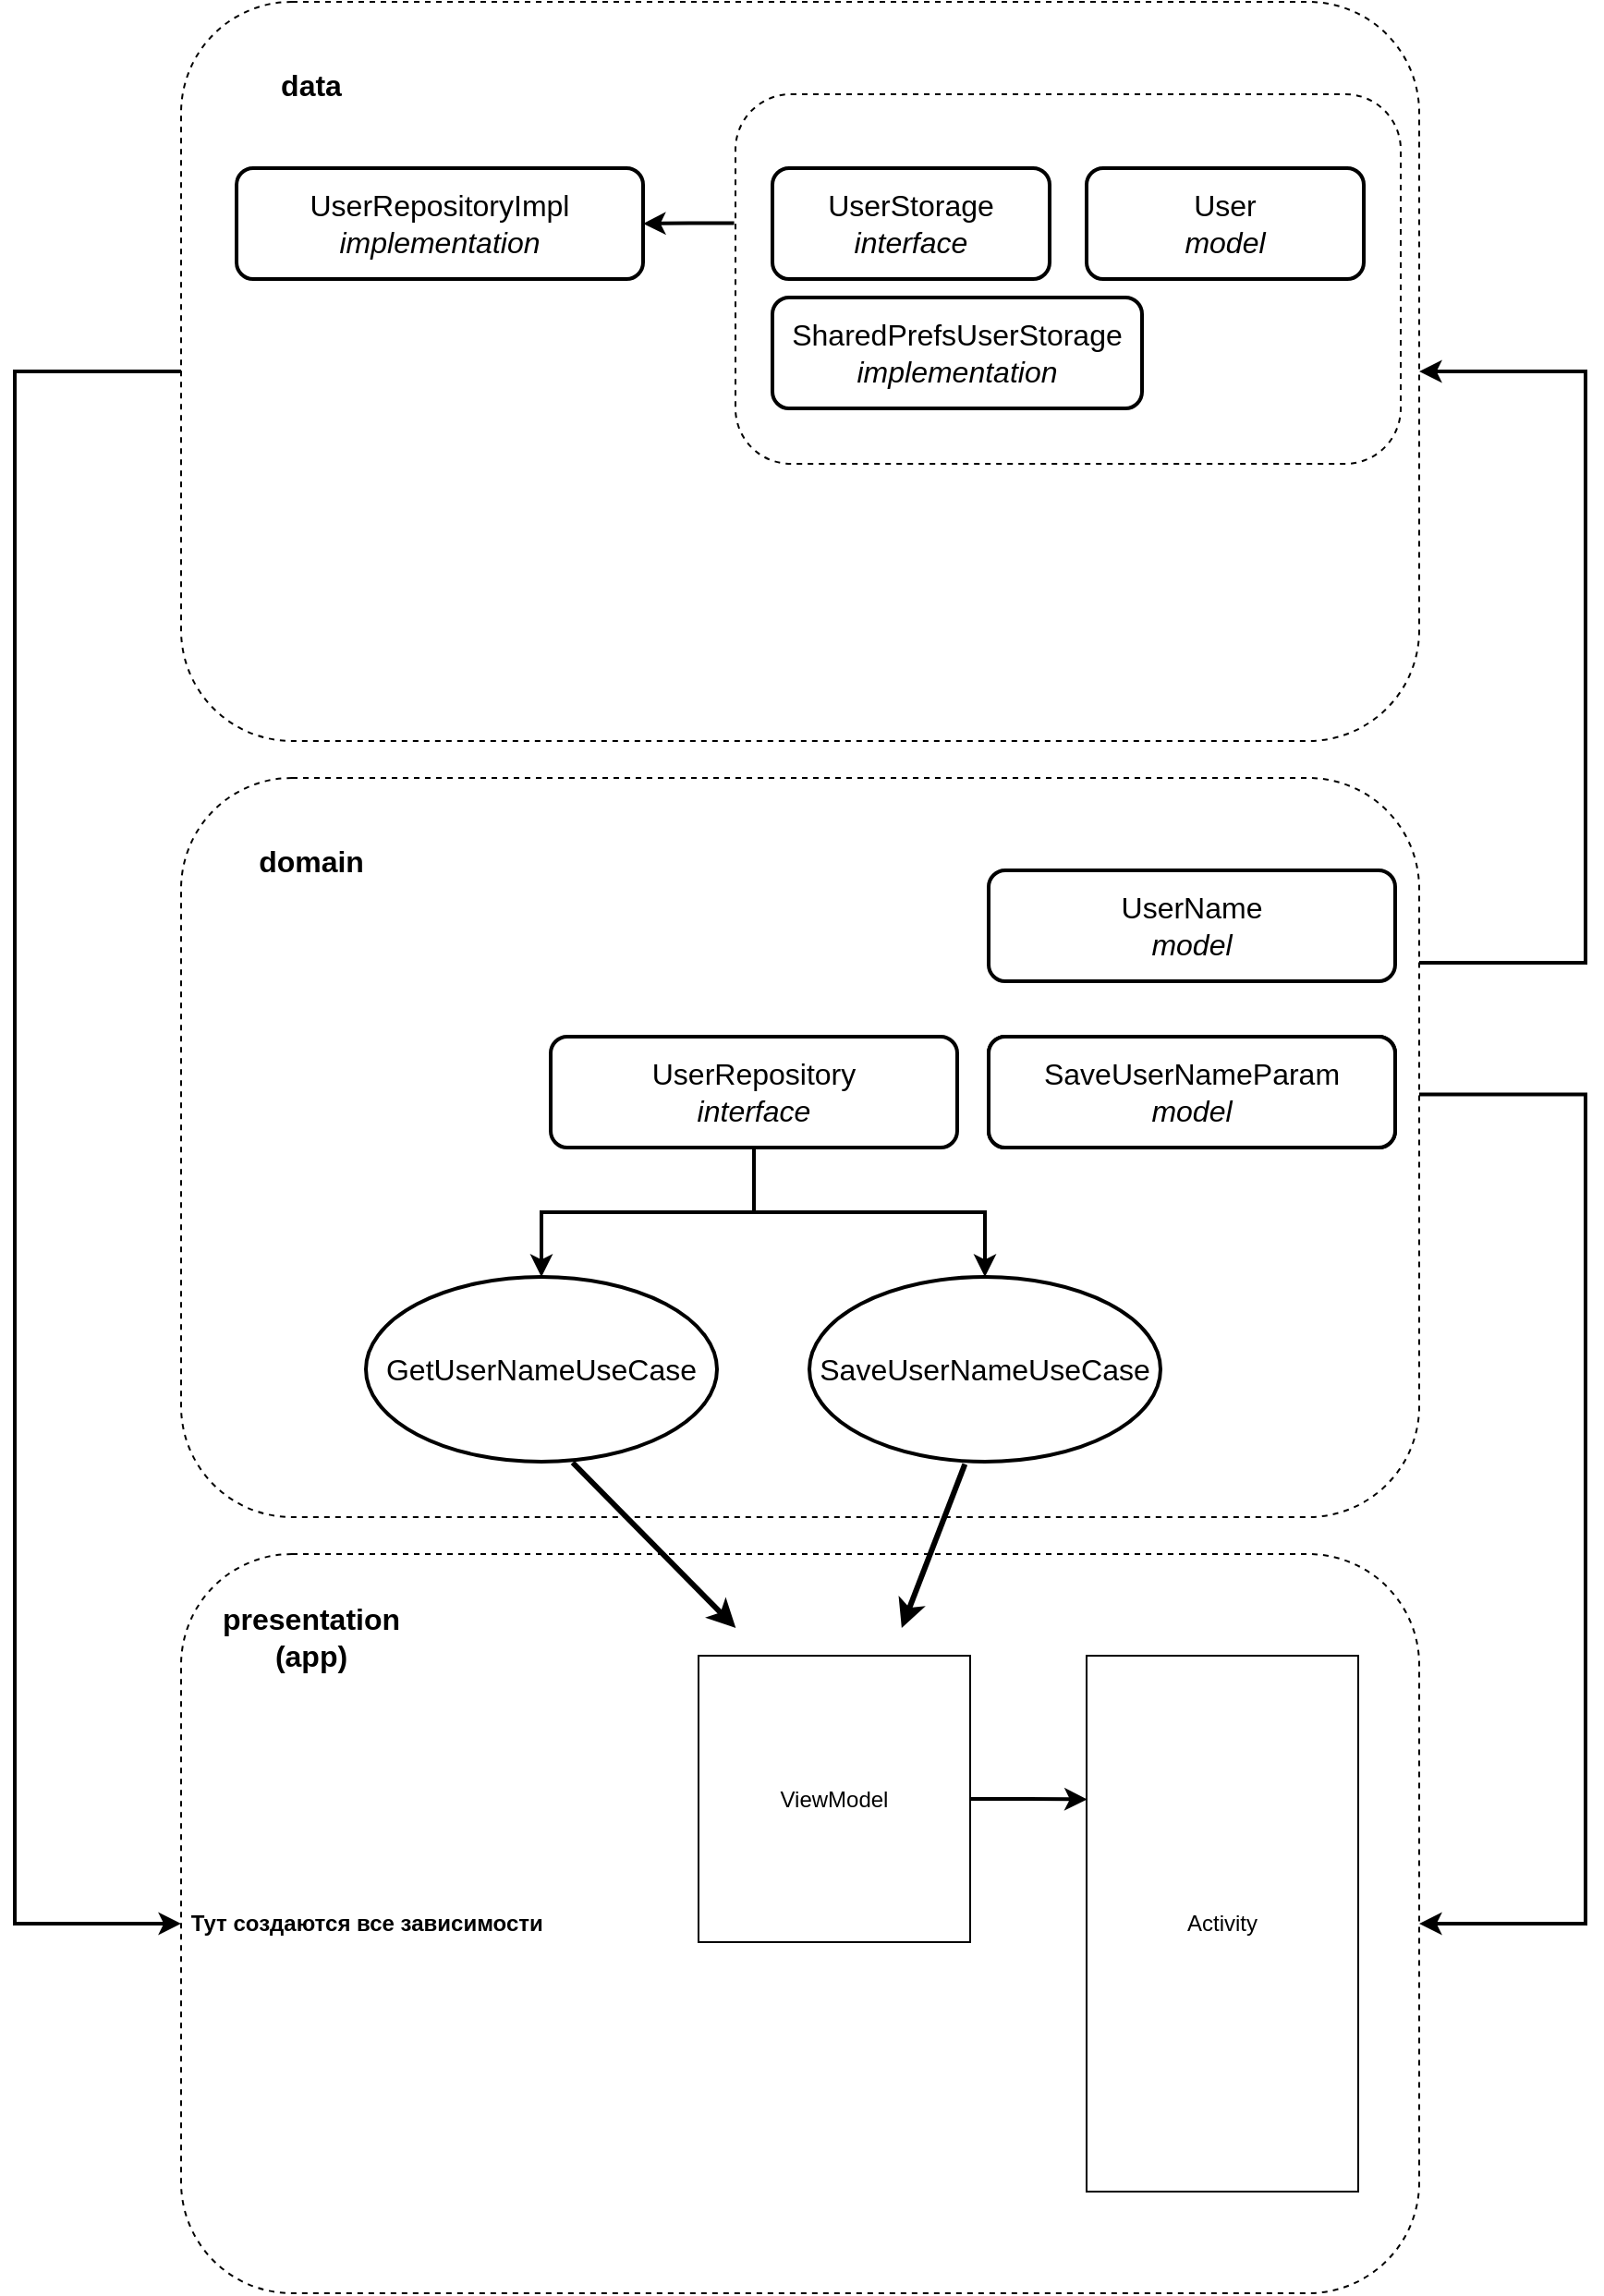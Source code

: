 <mxfile version="20.6.0" type="github">
  <diagram id="3ymdm0bdaS3iQ2bnqJNy" name="Страница 1">
    <mxGraphModel dx="2188" dy="1999" grid="1" gridSize="10" guides="1" tooltips="1" connect="1" arrows="1" fold="1" page="1" pageScale="1" pageWidth="1169" pageHeight="827" math="0" shadow="0">
      <root>
        <mxCell id="0" />
        <mxCell id="1" parent="0" />
        <mxCell id="kIWKygaEWFZ7NyPAExcV-22" value="" style="group" vertex="1" connectable="0" parent="1">
          <mxGeometry x="250" y="380" width="670" height="400" as="geometry" />
        </mxCell>
        <mxCell id="kIWKygaEWFZ7NyPAExcV-2" value="&lt;b&gt;&lt;span style=&quot;white-space: pre;&quot;&gt;	&lt;/span&gt;Тут создаются все зависимости&lt;/b&gt;" style="rounded=1;whiteSpace=wrap;html=1;dashed=1;align=left;" vertex="1" parent="kIWKygaEWFZ7NyPAExcV-22">
          <mxGeometry width="670" height="400" as="geometry" />
        </mxCell>
        <mxCell id="kIWKygaEWFZ7NyPAExcV-3" value="Activity" style="rounded=0;whiteSpace=wrap;html=1;" vertex="1" parent="kIWKygaEWFZ7NyPAExcV-22">
          <mxGeometry x="490" y="55" width="147" height="290" as="geometry" />
        </mxCell>
        <mxCell id="kIWKygaEWFZ7NyPAExcV-4" value="&lt;span style=&quot;font-size: 16px;&quot;&gt;presentation&lt;br style=&quot;font-size: 16px;&quot;&gt;(app)&lt;/span&gt;" style="text;html=1;resizable=0;autosize=1;align=center;verticalAlign=middle;points=[];fillColor=none;strokeColor=none;rounded=0;strokeWidth=2;fontSize=16;fontStyle=1" vertex="1" parent="kIWKygaEWFZ7NyPAExcV-22">
          <mxGeometry x="10" y="20" width="120" height="50" as="geometry" />
        </mxCell>
        <mxCell id="kIWKygaEWFZ7NyPAExcV-60" style="edgeStyle=orthogonalEdgeStyle;rounded=0;orthogonalLoop=1;jettySize=auto;html=1;exitX=1;exitY=0.5;exitDx=0;exitDy=0;entryX=0.002;entryY=0.268;entryDx=0;entryDy=0;entryPerimeter=0;strokeWidth=2;fontSize=16;" edge="1" parent="kIWKygaEWFZ7NyPAExcV-22" source="kIWKygaEWFZ7NyPAExcV-56" target="kIWKygaEWFZ7NyPAExcV-3">
          <mxGeometry relative="1" as="geometry" />
        </mxCell>
        <mxCell id="kIWKygaEWFZ7NyPAExcV-56" value="ViewModel" style="rounded=0;whiteSpace=wrap;html=1;" vertex="1" parent="kIWKygaEWFZ7NyPAExcV-22">
          <mxGeometry x="280" y="55" width="147" height="155" as="geometry" />
        </mxCell>
        <mxCell id="kIWKygaEWFZ7NyPAExcV-23" value="" style="group" vertex="1" connectable="0" parent="1">
          <mxGeometry x="250" y="-40" width="670" height="400" as="geometry" />
        </mxCell>
        <mxCell id="kIWKygaEWFZ7NyPAExcV-8" value="" style="rounded=1;whiteSpace=wrap;html=1;dashed=1;align=left;" vertex="1" parent="kIWKygaEWFZ7NyPAExcV-23">
          <mxGeometry width="670" height="400" as="geometry" />
        </mxCell>
        <mxCell id="kIWKygaEWFZ7NyPAExcV-10" value="domain" style="text;html=1;resizable=0;autosize=1;align=center;verticalAlign=middle;points=[];fillColor=none;strokeColor=none;rounded=0;strokeWidth=2;fontSize=16;fontStyle=1" vertex="1" parent="kIWKygaEWFZ7NyPAExcV-23">
          <mxGeometry x="30" y="30" width="80" height="30" as="geometry" />
        </mxCell>
        <mxCell id="kIWKygaEWFZ7NyPAExcV-11" value="UserRepository&lt;br&gt;&lt;i&gt;interface&lt;/i&gt;" style="rounded=1;whiteSpace=wrap;html=1;strokeWidth=2;fontSize=16;" vertex="1" parent="kIWKygaEWFZ7NyPAExcV-23">
          <mxGeometry x="200" y="140" width="220" height="60" as="geometry" />
        </mxCell>
        <mxCell id="kIWKygaEWFZ7NyPAExcV-12" value="GetUserNameUseCase" style="ellipse;whiteSpace=wrap;html=1;strokeWidth=2;fontSize=16;" vertex="1" parent="kIWKygaEWFZ7NyPAExcV-23">
          <mxGeometry x="100" y="270" width="190" height="100" as="geometry" />
        </mxCell>
        <mxCell id="kIWKygaEWFZ7NyPAExcV-17" style="edgeStyle=orthogonalEdgeStyle;rounded=0;orthogonalLoop=1;jettySize=auto;html=1;strokeWidth=2;fontSize=16;" edge="1" parent="kIWKygaEWFZ7NyPAExcV-23" source="kIWKygaEWFZ7NyPAExcV-11" target="kIWKygaEWFZ7NyPAExcV-12">
          <mxGeometry relative="1" as="geometry" />
        </mxCell>
        <mxCell id="kIWKygaEWFZ7NyPAExcV-13" value="SaveUserNameUseCase" style="ellipse;whiteSpace=wrap;html=1;strokeWidth=2;fontSize=16;" vertex="1" parent="kIWKygaEWFZ7NyPAExcV-23">
          <mxGeometry x="340" y="270" width="190" height="100" as="geometry" />
        </mxCell>
        <mxCell id="kIWKygaEWFZ7NyPAExcV-18" style="edgeStyle=orthogonalEdgeStyle;rounded=0;orthogonalLoop=1;jettySize=auto;html=1;strokeWidth=2;fontSize=16;" edge="1" parent="kIWKygaEWFZ7NyPAExcV-23" source="kIWKygaEWFZ7NyPAExcV-11" target="kIWKygaEWFZ7NyPAExcV-13">
          <mxGeometry relative="1" as="geometry" />
        </mxCell>
        <mxCell id="kIWKygaEWFZ7NyPAExcV-15" value="" style="endArrow=classic;html=1;rounded=0;fontSize=16;exitX=0.589;exitY=1.005;exitDx=0;exitDy=0;exitPerimeter=0;strokeWidth=3;entryX=0.448;entryY=0.1;entryDx=0;entryDy=0;entryPerimeter=0;" edge="1" parent="kIWKygaEWFZ7NyPAExcV-23" source="kIWKygaEWFZ7NyPAExcV-12" target="kIWKygaEWFZ7NyPAExcV-2">
          <mxGeometry width="50" height="50" relative="1" as="geometry">
            <mxPoint x="90" y="290" as="sourcePoint" />
            <mxPoint x="280" y="440" as="targetPoint" />
          </mxGeometry>
        </mxCell>
        <mxCell id="kIWKygaEWFZ7NyPAExcV-16" value="" style="endArrow=classic;html=1;rounded=0;fontSize=16;exitX=0.443;exitY=1.013;exitDx=0;exitDy=0;exitPerimeter=0;strokeWidth=3;entryX=0.582;entryY=0.1;entryDx=0;entryDy=0;entryPerimeter=0;" edge="1" parent="kIWKygaEWFZ7NyPAExcV-23" source="kIWKygaEWFZ7NyPAExcV-13" target="kIWKygaEWFZ7NyPAExcV-2">
          <mxGeometry width="50" height="50" relative="1" as="geometry">
            <mxPoint x="231.91" y="350.5" as="sourcePoint" />
            <mxPoint x="310.16" y="470" as="targetPoint" />
          </mxGeometry>
        </mxCell>
        <mxCell id="kIWKygaEWFZ7NyPAExcV-19" value="UserRepository - interface" style="rounded=1;whiteSpace=wrap;html=1;strokeWidth=2;fontSize=16;" vertex="1" parent="kIWKygaEWFZ7NyPAExcV-23">
          <mxGeometry x="437" y="140" width="220" height="60" as="geometry" />
        </mxCell>
        <mxCell id="kIWKygaEWFZ7NyPAExcV-20" value="SaveUserNameParam&lt;br&gt;&lt;i&gt;model&lt;/i&gt;" style="rounded=1;whiteSpace=wrap;html=1;strokeWidth=2;fontSize=16;" vertex="1" parent="kIWKygaEWFZ7NyPAExcV-23">
          <mxGeometry x="437" y="140" width="220" height="60" as="geometry" />
        </mxCell>
        <mxCell id="kIWKygaEWFZ7NyPAExcV-21" value="UserName&lt;br&gt;&lt;i&gt;model&lt;/i&gt;" style="rounded=1;whiteSpace=wrap;html=1;strokeWidth=2;fontSize=16;" vertex="1" parent="kIWKygaEWFZ7NyPAExcV-23">
          <mxGeometry x="437" y="50" width="220" height="60" as="geometry" />
        </mxCell>
        <mxCell id="kIWKygaEWFZ7NyPAExcV-24" value="" style="group" vertex="1" connectable="0" parent="1">
          <mxGeometry x="250" y="-460" width="670" height="400" as="geometry" />
        </mxCell>
        <mxCell id="kIWKygaEWFZ7NyPAExcV-25" value="" style="rounded=1;whiteSpace=wrap;html=1;dashed=1;align=left;" vertex="1" parent="kIWKygaEWFZ7NyPAExcV-24">
          <mxGeometry width="670" height="400" as="geometry" />
        </mxCell>
        <mxCell id="kIWKygaEWFZ7NyPAExcV-26" value="data" style="text;html=1;resizable=0;autosize=1;align=center;verticalAlign=middle;points=[];fillColor=none;strokeColor=none;rounded=0;strokeWidth=2;fontSize=16;fontStyle=1" vertex="1" parent="kIWKygaEWFZ7NyPAExcV-24">
          <mxGeometry x="40" y="30" width="60" height="30" as="geometry" />
        </mxCell>
        <mxCell id="kIWKygaEWFZ7NyPAExcV-27" value="UserRepositoryImpl&lt;br&gt;&lt;i&gt;implementation&lt;/i&gt;" style="rounded=1;whiteSpace=wrap;html=1;strokeWidth=2;fontSize=16;" vertex="1" parent="kIWKygaEWFZ7NyPAExcV-24">
          <mxGeometry x="30" y="90" width="220" height="60" as="geometry" />
        </mxCell>
        <mxCell id="kIWKygaEWFZ7NyPAExcV-51" style="edgeStyle=orthogonalEdgeStyle;rounded=0;orthogonalLoop=1;jettySize=auto;html=1;exitX=-0.002;exitY=0.349;exitDx=0;exitDy=0;strokeWidth=2;fontSize=16;exitPerimeter=0;" edge="1" parent="kIWKygaEWFZ7NyPAExcV-24" source="kIWKygaEWFZ7NyPAExcV-50" target="kIWKygaEWFZ7NyPAExcV-27">
          <mxGeometry relative="1" as="geometry">
            <Array as="points" />
          </mxGeometry>
        </mxCell>
        <mxCell id="kIWKygaEWFZ7NyPAExcV-50" value="" style="rounded=1;whiteSpace=wrap;html=1;strokeWidth=1;fontSize=16;dashed=1;" vertex="1" parent="kIWKygaEWFZ7NyPAExcV-24">
          <mxGeometry x="300" y="50" width="360" height="200" as="geometry" />
        </mxCell>
        <mxCell id="kIWKygaEWFZ7NyPAExcV-38" value="UserStorage&lt;br&gt;&lt;i&gt;interface&lt;/i&gt;" style="rounded=1;whiteSpace=wrap;html=1;strokeWidth=2;fontSize=16;" vertex="1" parent="kIWKygaEWFZ7NyPAExcV-24">
          <mxGeometry x="320" y="90" width="150" height="60" as="geometry" />
        </mxCell>
        <mxCell id="kIWKygaEWFZ7NyPAExcV-39" value="User&lt;br&gt;&lt;i&gt;model&lt;/i&gt;" style="rounded=1;whiteSpace=wrap;html=1;strokeWidth=2;fontSize=16;" vertex="1" parent="kIWKygaEWFZ7NyPAExcV-24">
          <mxGeometry x="490" y="90" width="150" height="60" as="geometry" />
        </mxCell>
        <mxCell id="kIWKygaEWFZ7NyPAExcV-40" value="SharedPrefsUserStorage&lt;br&gt;&lt;i&gt;implementation&lt;/i&gt;" style="rounded=1;whiteSpace=wrap;html=1;strokeWidth=2;fontSize=16;" vertex="1" parent="kIWKygaEWFZ7NyPAExcV-24">
          <mxGeometry x="320" y="160" width="200" height="60" as="geometry" />
        </mxCell>
        <mxCell id="kIWKygaEWFZ7NyPAExcV-53" style="edgeStyle=orthogonalEdgeStyle;rounded=0;orthogonalLoop=1;jettySize=auto;html=1;entryX=1;entryY=0.5;entryDx=0;entryDy=0;strokeWidth=2;fontSize=16;exitX=1;exitY=0.25;exitDx=0;exitDy=0;" edge="1" parent="1" source="kIWKygaEWFZ7NyPAExcV-8" target="kIWKygaEWFZ7NyPAExcV-25">
          <mxGeometry relative="1" as="geometry">
            <Array as="points">
              <mxPoint x="1010" y="60" />
              <mxPoint x="1010" y="-260" />
            </Array>
          </mxGeometry>
        </mxCell>
        <mxCell id="kIWKygaEWFZ7NyPAExcV-54" style="edgeStyle=orthogonalEdgeStyle;rounded=0;orthogonalLoop=1;jettySize=auto;html=1;entryX=1;entryY=0.5;entryDx=0;entryDy=0;strokeWidth=2;fontSize=16;exitX=1;exitY=0.428;exitDx=0;exitDy=0;exitPerimeter=0;" edge="1" parent="1" source="kIWKygaEWFZ7NyPAExcV-8" target="kIWKygaEWFZ7NyPAExcV-2">
          <mxGeometry relative="1" as="geometry">
            <mxPoint x="920" y="200" as="sourcePoint" />
            <Array as="points">
              <mxPoint x="1010" y="131" />
              <mxPoint x="1010" y="580" />
            </Array>
          </mxGeometry>
        </mxCell>
        <mxCell id="kIWKygaEWFZ7NyPAExcV-55" style="edgeStyle=orthogonalEdgeStyle;rounded=0;orthogonalLoop=1;jettySize=auto;html=1;entryX=0;entryY=0.5;entryDx=0;entryDy=0;strokeWidth=2;fontSize=16;exitX=0;exitY=0.5;exitDx=0;exitDy=0;" edge="1" parent="1" source="kIWKygaEWFZ7NyPAExcV-25" target="kIWKygaEWFZ7NyPAExcV-2">
          <mxGeometry relative="1" as="geometry">
            <Array as="points">
              <mxPoint x="160" y="-260" />
              <mxPoint x="160" y="580" />
            </Array>
          </mxGeometry>
        </mxCell>
      </root>
    </mxGraphModel>
  </diagram>
</mxfile>
